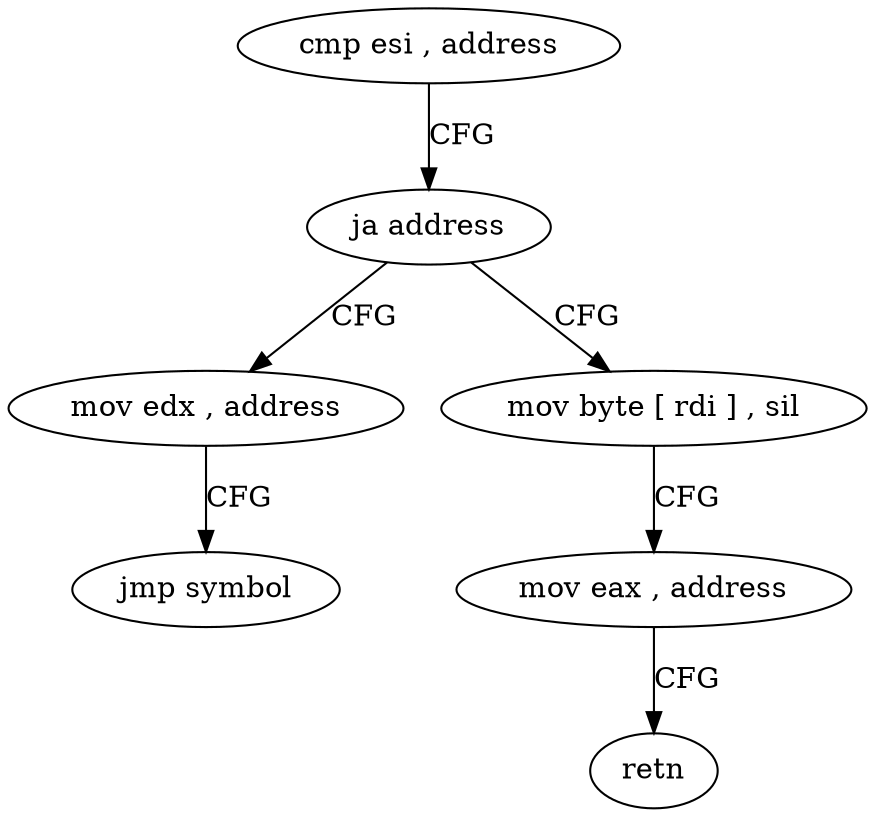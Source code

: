 digraph "func" {
"4211952" [label = "cmp esi , address" ]
"4211955" [label = "ja address" ]
"4211966" [label = "mov edx , address" ]
"4211957" [label = "mov byte [ rdi ] , sil" ]
"4211971" [label = "jmp symbol" ]
"4211960" [label = "mov eax , address" ]
"4211965" [label = "retn" ]
"4211952" -> "4211955" [ label = "CFG" ]
"4211955" -> "4211966" [ label = "CFG" ]
"4211955" -> "4211957" [ label = "CFG" ]
"4211966" -> "4211971" [ label = "CFG" ]
"4211957" -> "4211960" [ label = "CFG" ]
"4211960" -> "4211965" [ label = "CFG" ]
}
